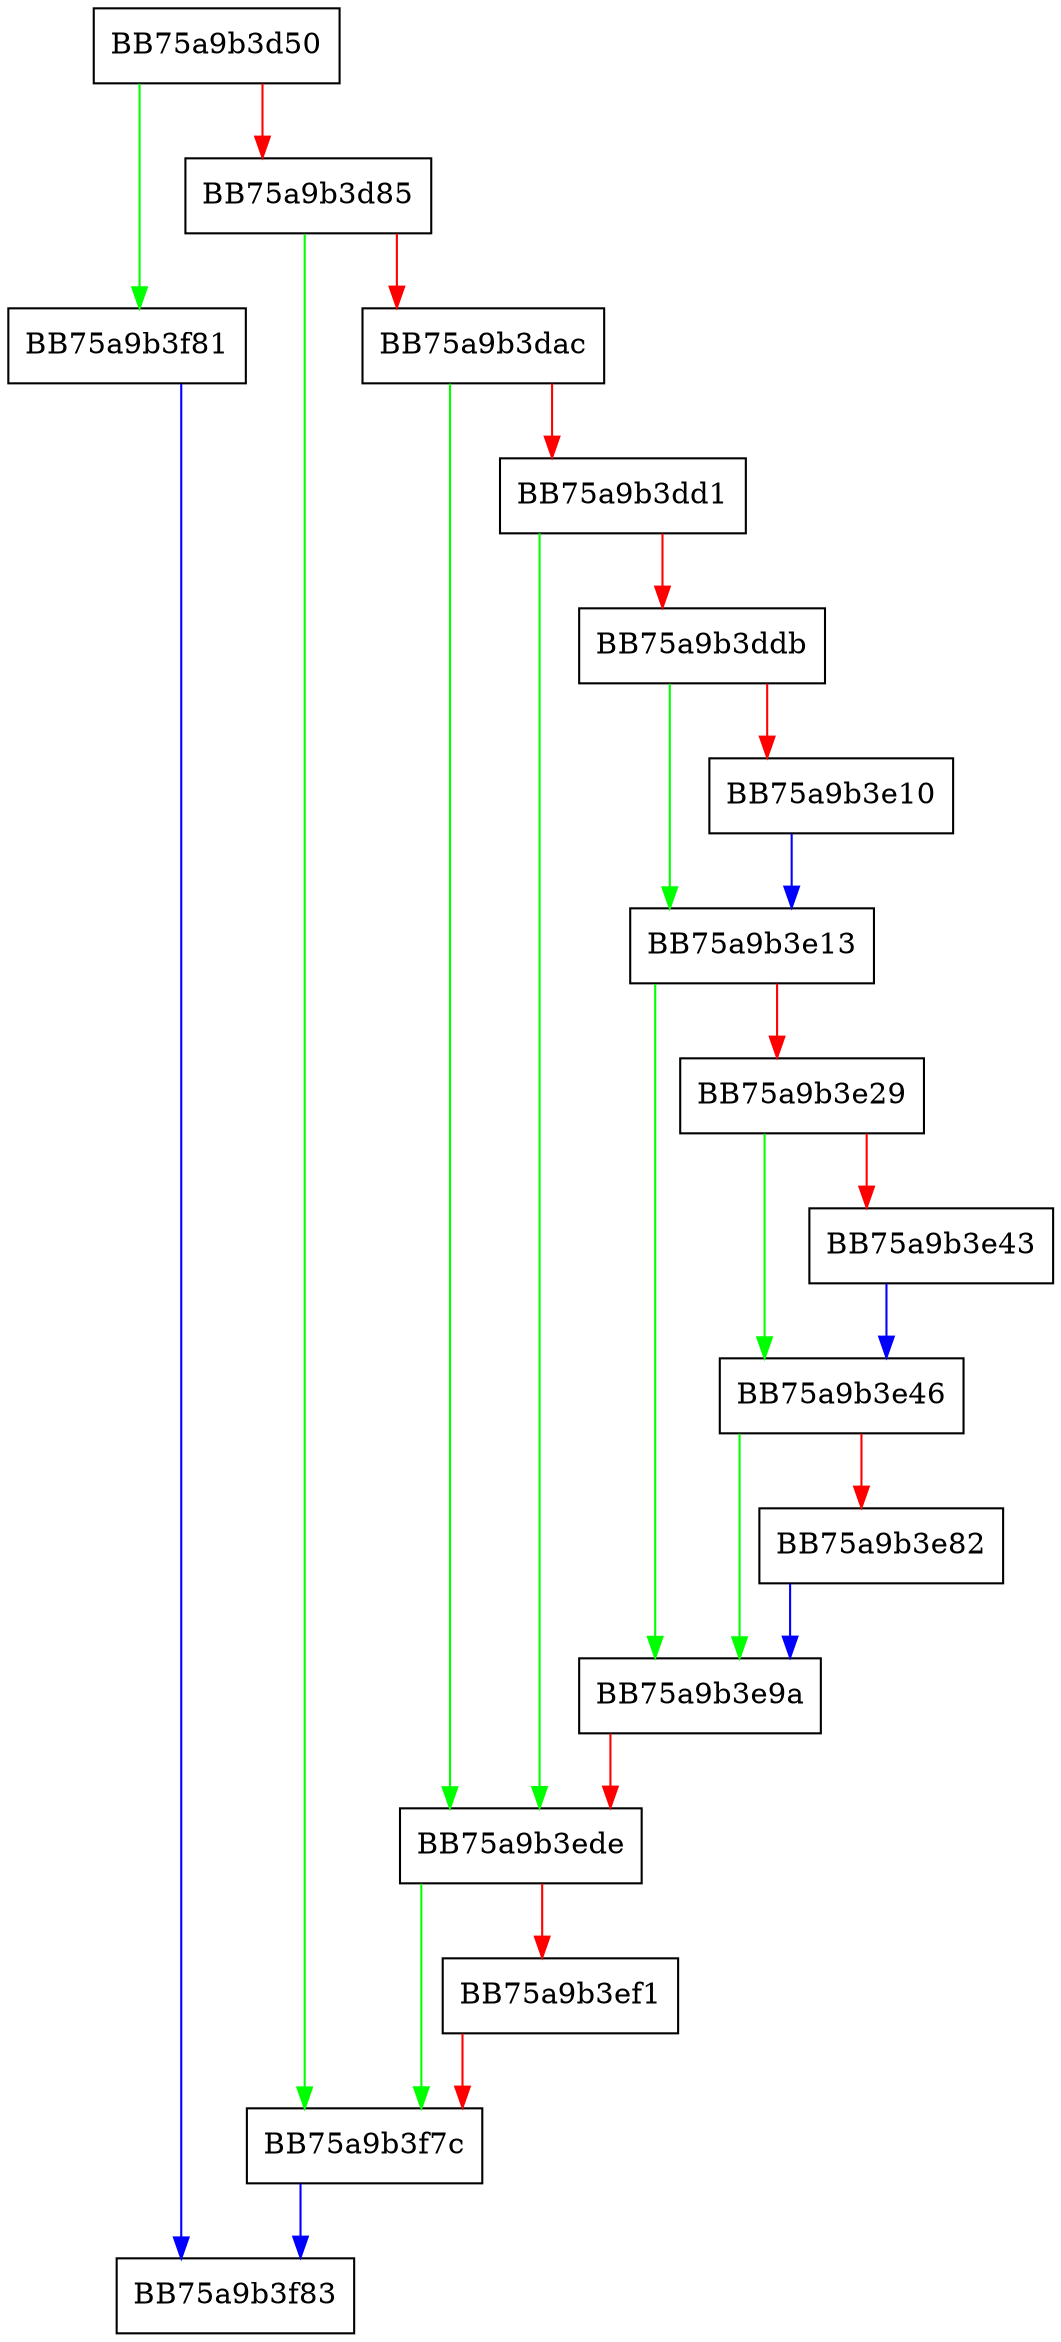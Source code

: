digraph should_report {
  node [shape="box"];
  graph [splines=ortho];
  BB75a9b3d50 -> BB75a9b3f81 [color="green"];
  BB75a9b3d50 -> BB75a9b3d85 [color="red"];
  BB75a9b3d85 -> BB75a9b3f7c [color="green"];
  BB75a9b3d85 -> BB75a9b3dac [color="red"];
  BB75a9b3dac -> BB75a9b3ede [color="green"];
  BB75a9b3dac -> BB75a9b3dd1 [color="red"];
  BB75a9b3dd1 -> BB75a9b3ede [color="green"];
  BB75a9b3dd1 -> BB75a9b3ddb [color="red"];
  BB75a9b3ddb -> BB75a9b3e13 [color="green"];
  BB75a9b3ddb -> BB75a9b3e10 [color="red"];
  BB75a9b3e10 -> BB75a9b3e13 [color="blue"];
  BB75a9b3e13 -> BB75a9b3e9a [color="green"];
  BB75a9b3e13 -> BB75a9b3e29 [color="red"];
  BB75a9b3e29 -> BB75a9b3e46 [color="green"];
  BB75a9b3e29 -> BB75a9b3e43 [color="red"];
  BB75a9b3e43 -> BB75a9b3e46 [color="blue"];
  BB75a9b3e46 -> BB75a9b3e9a [color="green"];
  BB75a9b3e46 -> BB75a9b3e82 [color="red"];
  BB75a9b3e82 -> BB75a9b3e9a [color="blue"];
  BB75a9b3e9a -> BB75a9b3ede [color="red"];
  BB75a9b3ede -> BB75a9b3f7c [color="green"];
  BB75a9b3ede -> BB75a9b3ef1 [color="red"];
  BB75a9b3ef1 -> BB75a9b3f7c [color="red"];
  BB75a9b3f7c -> BB75a9b3f83 [color="blue"];
  BB75a9b3f81 -> BB75a9b3f83 [color="blue"];
}